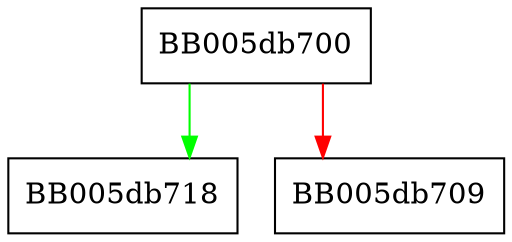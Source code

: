 digraph EVP_PKEY_CTX_is_a {
  node [shape="box"];
  graph [splines=ortho];
  BB005db700 -> BB005db718 [color="green"];
  BB005db700 -> BB005db709 [color="red"];
}